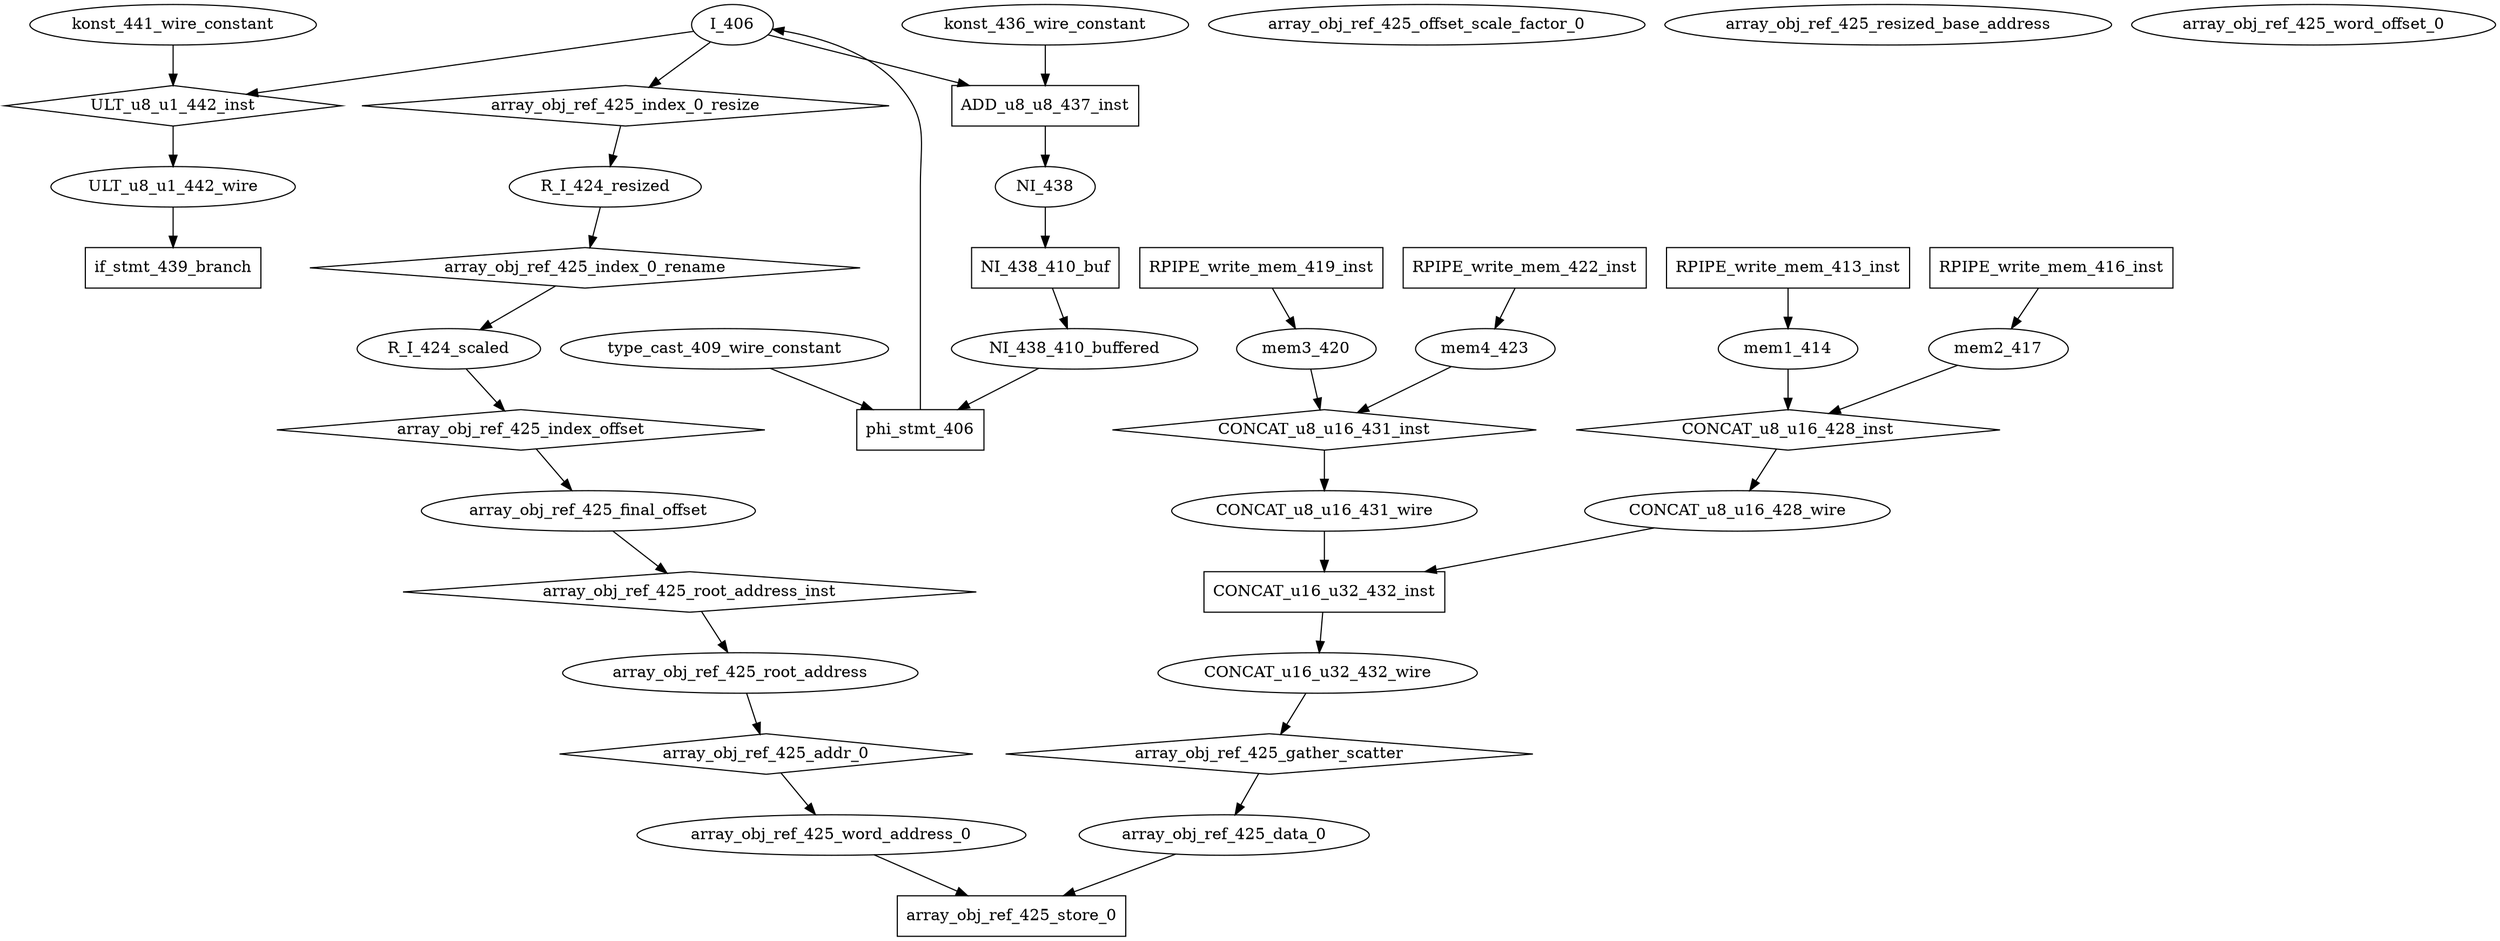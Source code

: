 digraph data_path {
  CONCAT_u16_u32_432_wire [shape=ellipse];
  CONCAT_u8_u16_428_wire [shape=ellipse];
  CONCAT_u8_u16_431_wire [shape=ellipse];
  I_406 [shape=ellipse];
  NI_438 [shape=ellipse];
  NI_438_410_buffered [shape=ellipse];
  R_I_424_resized [shape=ellipse];
  R_I_424_scaled [shape=ellipse];
  ULT_u8_u1_442_wire [shape=ellipse];
  array_obj_ref_425_data_0 [shape=ellipse];
  array_obj_ref_425_final_offset [shape=ellipse];
  array_obj_ref_425_offset_scale_factor_0 [shape=ellipse];
  array_obj_ref_425_resized_base_address [shape=ellipse];
  array_obj_ref_425_root_address [shape=ellipse];
  array_obj_ref_425_word_address_0 [shape=ellipse];
  array_obj_ref_425_word_offset_0 [shape=ellipse];
  konst_436_wire_constant [shape=ellipse];
  konst_441_wire_constant [shape=ellipse];
  mem1_414 [shape=ellipse];
  mem2_417 [shape=ellipse];
  mem3_420 [shape=ellipse];
  mem4_423 [shape=ellipse];
  type_cast_409_wire_constant [shape=ellipse];
  ADD_u8_u8_437_inst [shape=rectangle];
I_406  -> ADD_u8_u8_437_inst;
konst_436_wire_constant  -> ADD_u8_u8_437_inst;
ADD_u8_u8_437_inst -> NI_438;
  CONCAT_u16_u32_432_inst [shape=rectangle];
CONCAT_u8_u16_428_wire  -> CONCAT_u16_u32_432_inst;
CONCAT_u8_u16_431_wire  -> CONCAT_u16_u32_432_inst;
CONCAT_u16_u32_432_inst -> CONCAT_u16_u32_432_wire;
  CONCAT_u8_u16_428_inst [shape=diamond];
mem1_414  -> CONCAT_u8_u16_428_inst;
mem2_417  -> CONCAT_u8_u16_428_inst;
CONCAT_u8_u16_428_inst -> CONCAT_u8_u16_428_wire;
  CONCAT_u8_u16_431_inst [shape=diamond];
mem3_420  -> CONCAT_u8_u16_431_inst;
mem4_423  -> CONCAT_u8_u16_431_inst;
CONCAT_u8_u16_431_inst -> CONCAT_u8_u16_431_wire;
  NI_438_410_buf [shape=rectangle];
NI_438  -> NI_438_410_buf;
NI_438_410_buf -> NI_438_410_buffered;
  RPIPE_write_mem_413_inst [shape=rectangle];
RPIPE_write_mem_413_inst -> mem1_414;
  RPIPE_write_mem_416_inst [shape=rectangle];
RPIPE_write_mem_416_inst -> mem2_417;
  RPIPE_write_mem_419_inst [shape=rectangle];
RPIPE_write_mem_419_inst -> mem3_420;
  RPIPE_write_mem_422_inst [shape=rectangle];
RPIPE_write_mem_422_inst -> mem4_423;
  ULT_u8_u1_442_inst [shape=diamond];
I_406  -> ULT_u8_u1_442_inst;
konst_441_wire_constant  -> ULT_u8_u1_442_inst;
ULT_u8_u1_442_inst -> ULT_u8_u1_442_wire;
  array_obj_ref_425_addr_0 [shape=diamond];
array_obj_ref_425_root_address  -> array_obj_ref_425_addr_0;
array_obj_ref_425_addr_0 -> array_obj_ref_425_word_address_0;
  array_obj_ref_425_gather_scatter [shape=diamond];
CONCAT_u16_u32_432_wire  -> array_obj_ref_425_gather_scatter;
array_obj_ref_425_gather_scatter -> array_obj_ref_425_data_0;
  array_obj_ref_425_index_0_rename [shape=diamond];
R_I_424_resized  -> array_obj_ref_425_index_0_rename;
array_obj_ref_425_index_0_rename -> R_I_424_scaled;
  array_obj_ref_425_index_0_resize [shape=diamond];
I_406  -> array_obj_ref_425_index_0_resize;
array_obj_ref_425_index_0_resize -> R_I_424_resized;
  array_obj_ref_425_index_offset [shape=diamond];
R_I_424_scaled  -> array_obj_ref_425_index_offset;
array_obj_ref_425_index_offset -> array_obj_ref_425_final_offset;
  array_obj_ref_425_root_address_inst [shape=diamond];
array_obj_ref_425_final_offset  -> array_obj_ref_425_root_address_inst;
array_obj_ref_425_root_address_inst -> array_obj_ref_425_root_address;
  array_obj_ref_425_store_0 [shape=rectangle];
array_obj_ref_425_word_address_0  -> array_obj_ref_425_store_0;
array_obj_ref_425_data_0  -> array_obj_ref_425_store_0;
  if_stmt_439_branch [shape=rectangle];
ULT_u8_u1_442_wire  -> if_stmt_439_branch;
  phi_stmt_406 [shape=rectangle];
type_cast_409_wire_constant  -> phi_stmt_406;
NI_438_410_buffered  -> phi_stmt_406;
phi_stmt_406 -> I_406;
}
